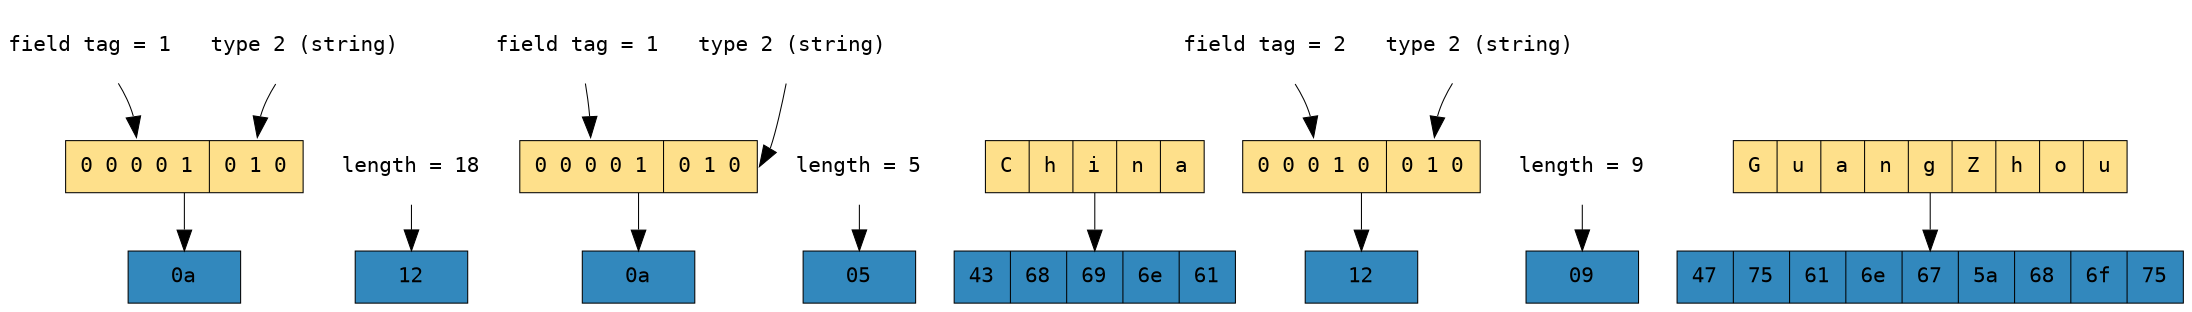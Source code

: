 digraph {
    rankdir=TB
    compound=true
    fontname="Inconsolata, Consolas"
    margin="0,0"
    ranksep=0.3

    penwidth=0.5
    fontsize=15
    
    node [fontname="Inconsolata, Consolas", fontsize=10, penwidth=0.5, colorscheme=spectral7]
    edge [fontname="Inconsolata, Consolas", fontsize=10, penwidth=0.5]
    
    {
        node [shape=record, fontsize=10, style=filled, margin=0.1, height=0.3]
        b1   [fillcolor=3, label="<l>0 0 0 0 1 |<r>0 1 0 "]
        hex1 [fillcolor=7, label="0a"]
        hex2 [fillcolor=7, label="12"]

        b2   [fillcolor=3, label="<l>0 0 0 0 1 |<r>0 1 0 "]
        hex3 [fillcolor=7, label="0a"]
        hex4 [fillcolor=7, label="05"]
        
        hex5 [fillcolor=7, label="43|68|69|6e|61"]
        s1   [fillcolor=3, label="C|h|i|n|a"]
        
        b3   [fillcolor=3, label="<l>0 0 0 1 0 |<r>0 1 0 "]
        hex6 [fillcolor=7, label="12"]
        
        hex7 [fillcolor=7, label="09"]
        
        hex8 [fillcolor=7, label="47|75|61|6e|67|5a|68|6f|75"]
        s2   [fillcolor=3, label="G|u|a|n|g|Z|h|o|u"]
    }
    
    {
        node [shape=plaintext, fontsize=10, margin=0]
        d1 [style=solid,label="field tag = 1"]
        d2 [style=solid,label="type 2 (string)"] 
        d3 [style=solid,label="length = 18"]
        
        d4 [style=solid,label="field tag = 1"]
        d5 [style=solid,label="type 2 (string)"] 
        d6 [style=solid,label="length = 5"]
        
        d7 [style=solid,label="field tag = 2"]
        d8 [style=solid,label="type 2 (string)"] 
        d9 [style=solid,label="length = 9"]
    }

    { rank=same; hex1; hex2; hex3; hex4; hex5; hex6; hex7; hex8 }
    
    d1 -> b1:l
    d2 -> b1:r
    b1 -> hex1
    d3 -> hex2
    
    d4 -> b2:l
    d5 -> b2:r
    b2 -> hex3
    d6 -> hex4
    s1 -> hex5
    
    d7 -> b3:l
    d8 -> b3:r
    b3 -> hex6
    
    d9 -> hex7
    s2 -> hex8
}